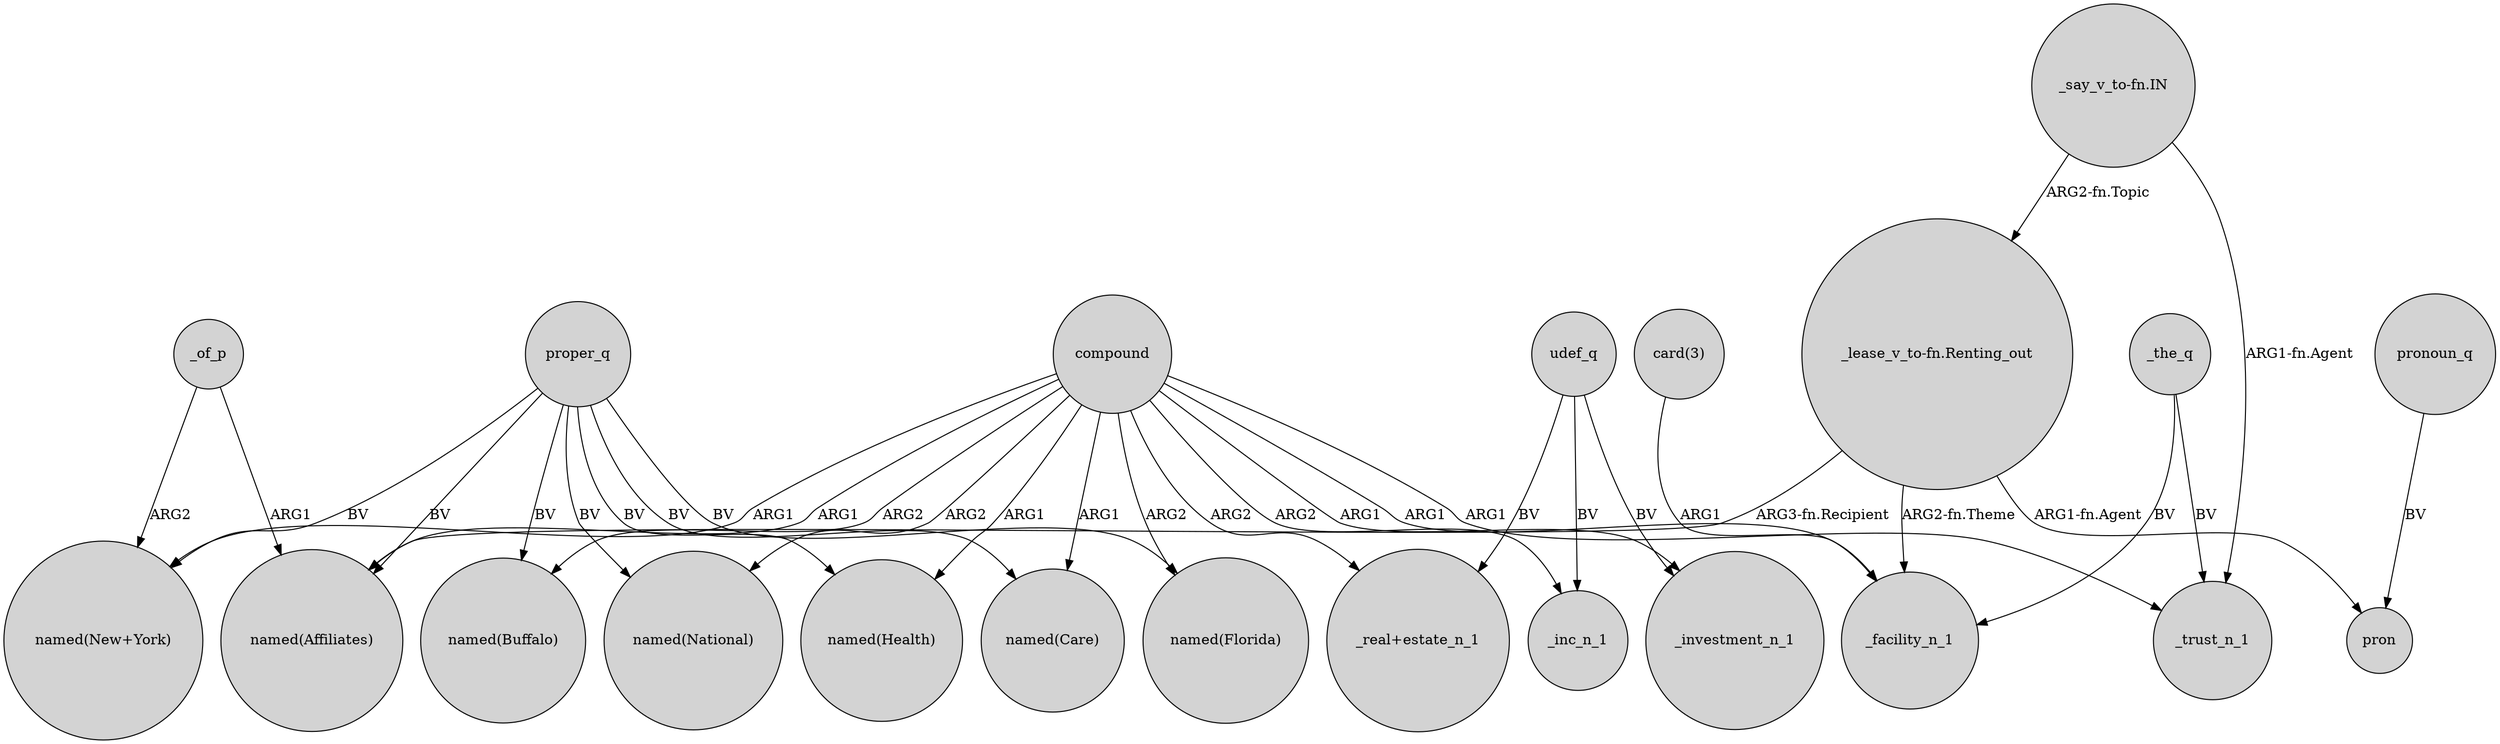 digraph {
	node [shape=circle style=filled]
	_of_p -> "named(Affiliates)" [label=ARG1]
	_of_p -> "named(New+York)" [label=ARG2]
	compound -> "named(Affiliates)" [label=ARG1]
	proper_q -> "named(Care)" [label=BV]
	udef_q -> _inc_n_1 [label=BV]
	compound -> "named(Buffalo)" [label=ARG2]
	proper_q -> "named(Florida)" [label=BV]
	proper_q -> "named(New+York)" [label=BV]
	"_lease_v_to-fn.Renting_out" -> _facility_n_1 [label="ARG2-fn.Theme"]
	proper_q -> "named(Health)" [label=BV]
	compound -> "named(Florida)" [label=ARG2]
	"_lease_v_to-fn.Renting_out" -> "named(Affiliates)" [label="ARG3-fn.Recipient"]
	compound -> "_real+estate_n_1" [label=ARG2]
	compound -> _investment_n_1 [label=ARG1]
	proper_q -> "named(Buffalo)" [label=BV]
	compound -> "named(National)" [label=ARG2]
	pronoun_q -> pron [label=BV]
	"_say_v_to-fn.IN" -> _trust_n_1 [label="ARG1-fn.Agent"]
	compound -> "named(Care)" [label=ARG1]
	"_lease_v_to-fn.Renting_out" -> pron [label="ARG1-fn.Agent"]
	udef_q -> "_real+estate_n_1" [label=BV]
	compound -> "named(New+York)" [label=ARG1]
	compound -> _trust_n_1 [label=ARG1]
	compound -> _facility_n_1 [label=ARG1]
	_the_q -> _trust_n_1 [label=BV]
	proper_q -> "named(Affiliates)" [label=BV]
	"card(3)" -> _facility_n_1 [label=ARG1]
	udef_q -> _investment_n_1 [label=BV]
	_the_q -> _facility_n_1 [label=BV]
	compound -> "named(Health)" [label=ARG1]
	proper_q -> "named(National)" [label=BV]
	compound -> _inc_n_1 [label=ARG2]
	"_say_v_to-fn.IN" -> "_lease_v_to-fn.Renting_out" [label="ARG2-fn.Topic"]
}
